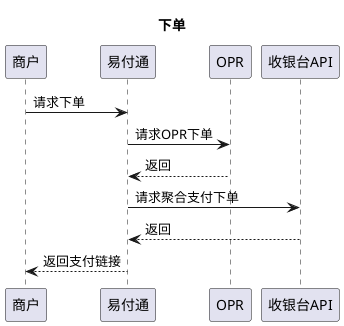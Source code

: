 @startuml
title 下单
"商户" -> "易付通" : 请求下单
"易付通" -> "OPR" : 请求OPR下单
"易付通" <-- "OPR" : 返回
"易付通" -> "收银台API" : 请求聚合支付下单
"易付通" <-- "收银台API" : 返回
"商户" <-- "易付通" : 返回支付链接
@enduml

@startuml
title 支付结果回调
actor 商户
"易付通" <- "订单处理器" : 支付结果通知
"商户" <- "易付通" : 支付结果通知
@enduml

@startuml
title 小程序支付
"商户APP" -> "商户小程序" : APP唤起小程序(1.1)
"商户小程序" -> "商户服务器" : 获取用户id(2.1)
"商户服务器" -> "微信服务器" : 获取用户id(3.1)
"商户服务器" <-- "微信服务器" : 返回用户id
"商户小程序" <-- "商户服务器" : 返回用户id
"商户小程序" -> "商户服务器" : 小程序支付下单(2.2)
"商户服务器" -> "易宝服务器" : 小程序支付下单(3.2)
"商户服务器" <-- "易宝服务器" : 返回支付参数
"商户小程序" <-- "商户服务器" : 返回支付参数
"商户小程序" -> "商户小程序" : 小程序唤起支付(2.3)
"商户小程序" -> "商户小程序" : 解析前端回调(2.4)
"商户APP" <- "商户小程序" : 小程序回跳APP(1.2)
@enduml

APP端：
1.1：生成商品名称goods、金额amount，唤起小程序并传入；
1.2：提供支付结果页，根据小程序端的回调信息展示；

小程序端：
2.1：调用小程序js函数获取jsCode，并请求服务端接口，获取openId；
2.2：组装商品名称、金额、openId，请求服务端接口，下单获取prepay_id；
2.3：组装3.2返回的prepay_id及其他参数，调用小程序js函数唤起支付；
2.4：解析2.3返回的回调信息，并跳转回APP相应页面；

服务端：
3.1：根据小程序传入的jsCode及其他参数，请求微信oauth2.0获取用户openId；
3.2：根据小程序传入的下单参数，及商户其他信息，调用易宝聚合支付API；













